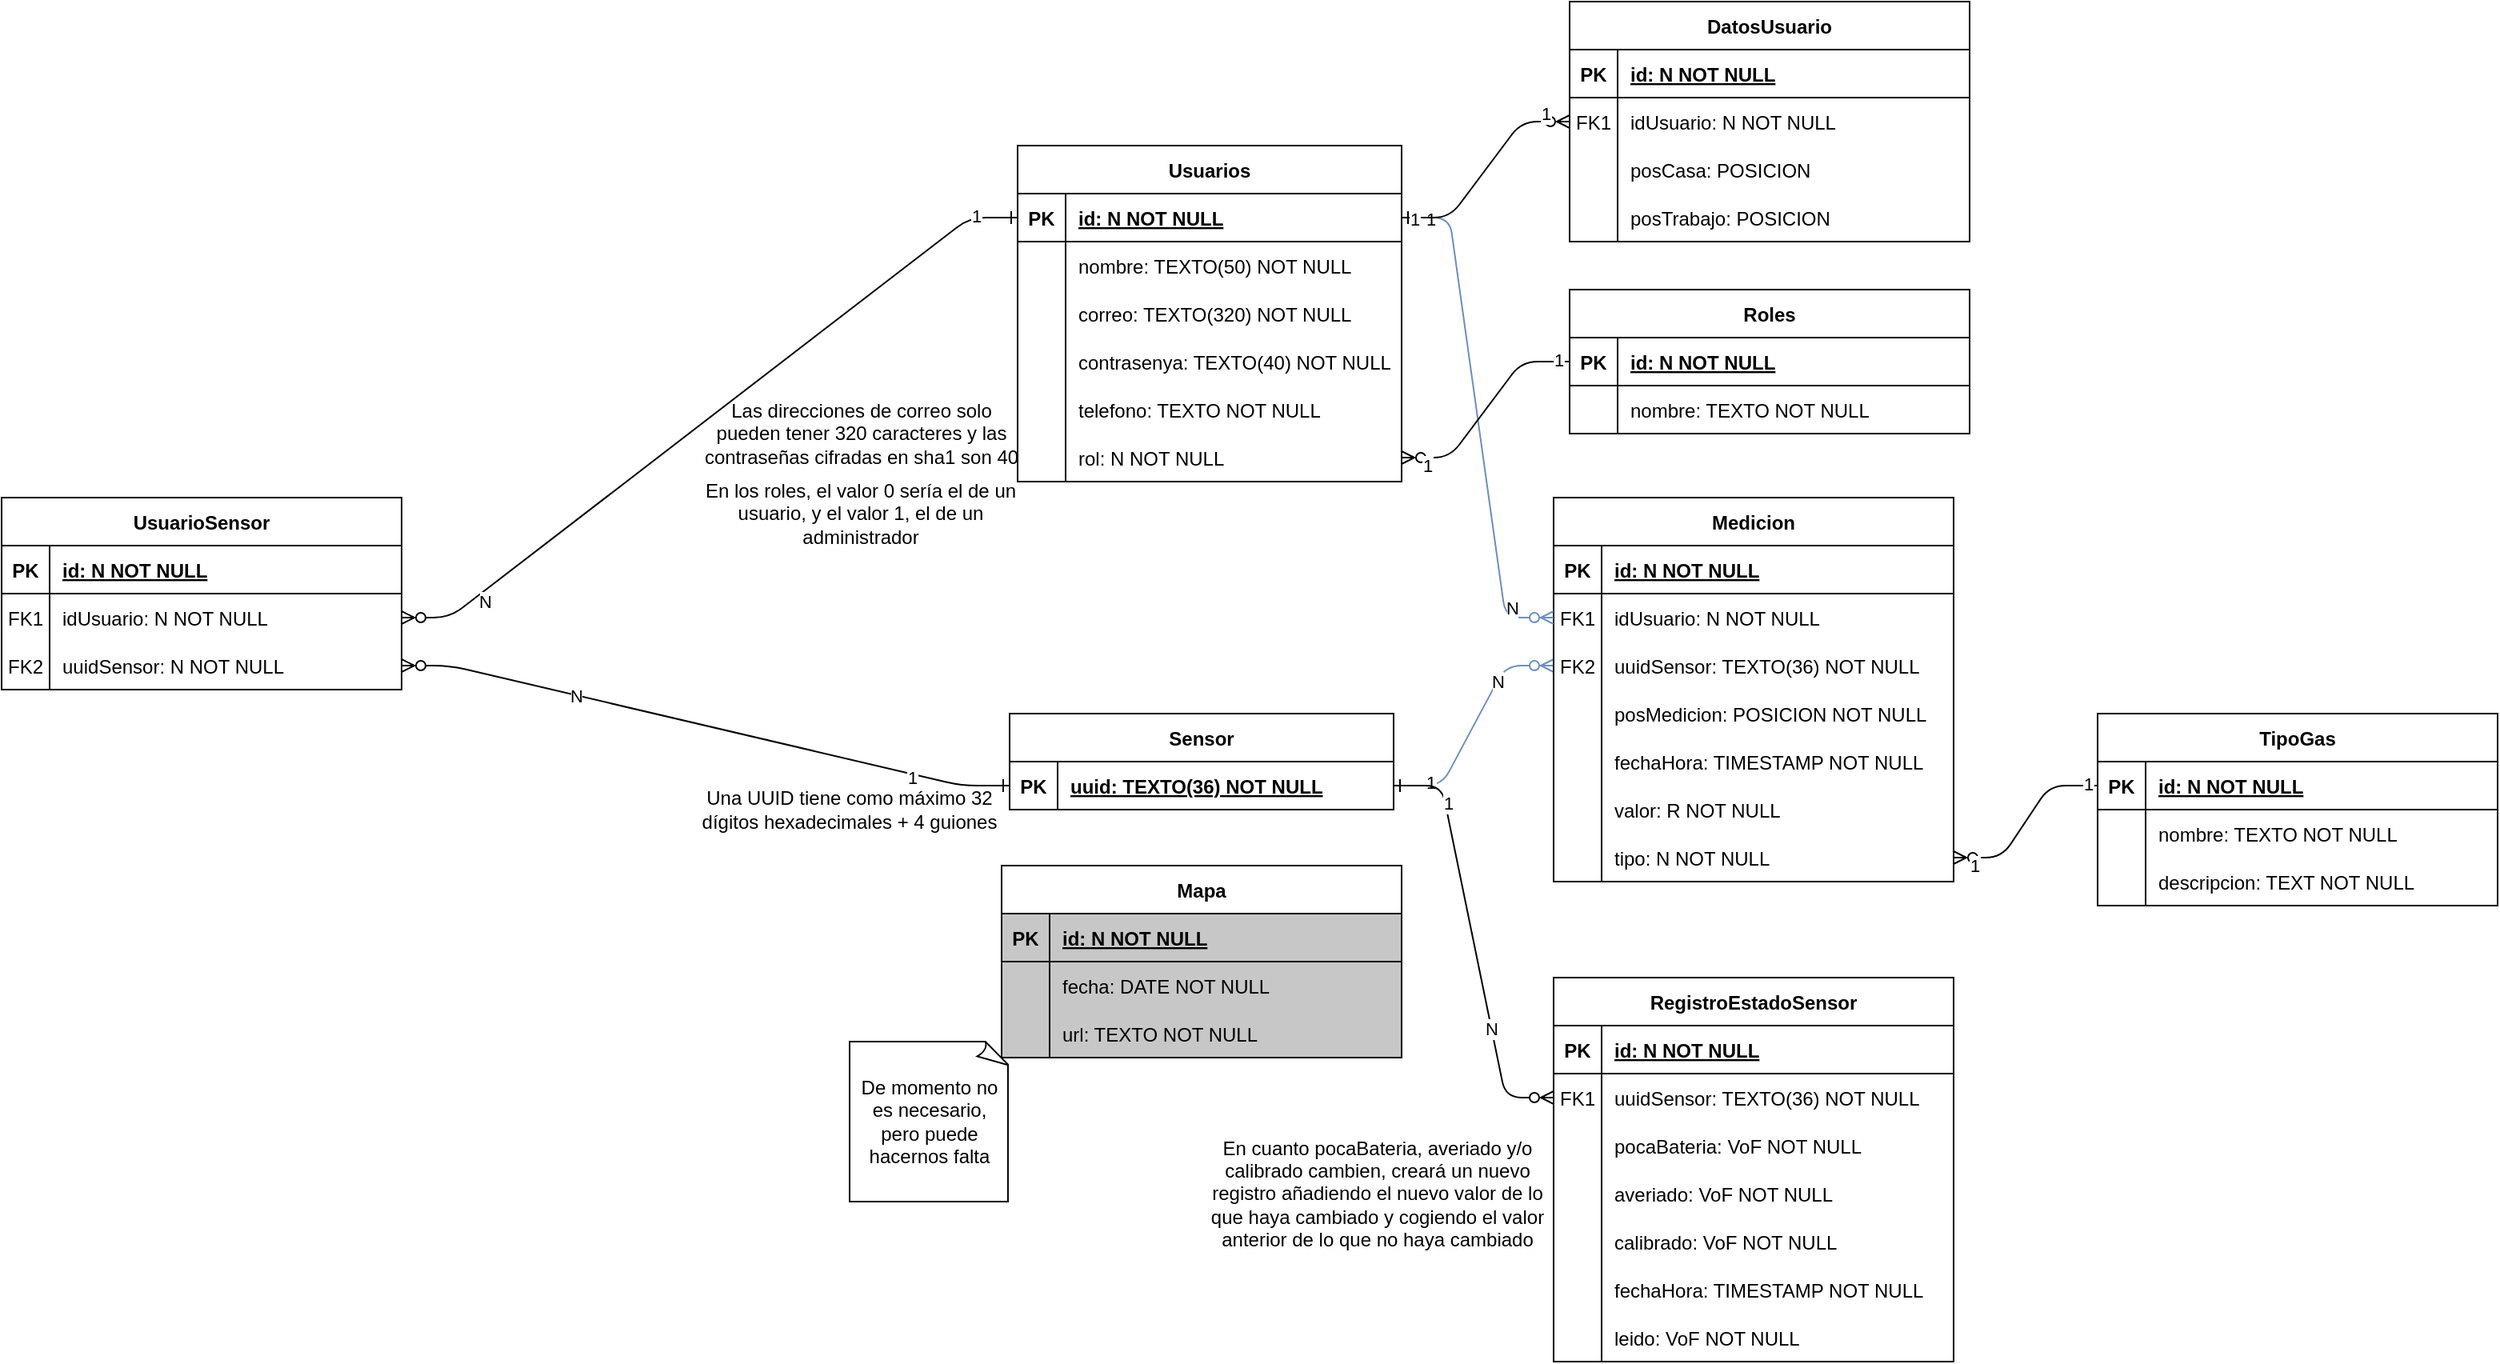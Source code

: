 <mxfile version="15.4.0" type="device"><diagram id="PE7UCya8NZmNKJu8sZoO" name="Page-1"><mxGraphModel dx="3156" dy="655" grid="1" gridSize="10" guides="1" tooltips="1" connect="1" arrows="1" fold="1" page="1" pageScale="1" pageWidth="827" pageHeight="1169" math="1" shadow="0"><root><mxCell id="0"/><mxCell id="1" parent="0"/><mxCell id="gyBMNQtMRcAIc2kTswgW-16" value="Usuarios" style="shape=table;startSize=30;container=1;collapsible=1;childLayout=tableLayout;fixedRows=1;rowLines=0;fontStyle=1;align=center;resizeLast=1;" parent="1" vertex="1"><mxGeometry x="-415" y="170" width="240" height="210" as="geometry"/></mxCell><mxCell id="gyBMNQtMRcAIc2kTswgW-17" value="" style="shape=partialRectangle;collapsible=0;dropTarget=0;pointerEvents=0;fillColor=none;points=[[0,0.5],[1,0.5]];portConstraint=eastwest;top=0;left=0;right=0;bottom=1;" parent="gyBMNQtMRcAIc2kTswgW-16" vertex="1"><mxGeometry y="30" width="240" height="30" as="geometry"/></mxCell><mxCell id="gyBMNQtMRcAIc2kTswgW-18" value="PK" style="shape=partialRectangle;overflow=hidden;connectable=0;fillColor=none;top=0;left=0;bottom=0;right=0;fontStyle=1;" parent="gyBMNQtMRcAIc2kTswgW-17" vertex="1"><mxGeometry width="30" height="30" as="geometry"><mxRectangle width="30" height="30" as="alternateBounds"/></mxGeometry></mxCell><mxCell id="gyBMNQtMRcAIc2kTswgW-19" value="id: N NOT NULL" style="shape=partialRectangle;overflow=hidden;connectable=0;fillColor=none;top=0;left=0;bottom=0;right=0;align=left;spacingLeft=6;fontStyle=5;" parent="gyBMNQtMRcAIc2kTswgW-17" vertex="1"><mxGeometry x="30" width="210" height="30" as="geometry"><mxRectangle width="210" height="30" as="alternateBounds"/></mxGeometry></mxCell><mxCell id="gyBMNQtMRcAIc2kTswgW-20" value="" style="shape=partialRectangle;collapsible=0;dropTarget=0;pointerEvents=0;fillColor=none;points=[[0,0.5],[1,0.5]];portConstraint=eastwest;top=0;left=0;right=0;bottom=0;" parent="gyBMNQtMRcAIc2kTswgW-16" vertex="1"><mxGeometry y="60" width="240" height="30" as="geometry"/></mxCell><mxCell id="gyBMNQtMRcAIc2kTswgW-21" value="" style="shape=partialRectangle;overflow=hidden;connectable=0;fillColor=none;top=0;left=0;bottom=0;right=0;" parent="gyBMNQtMRcAIc2kTswgW-20" vertex="1"><mxGeometry width="30" height="30" as="geometry"><mxRectangle width="30" height="30" as="alternateBounds"/></mxGeometry></mxCell><mxCell id="gyBMNQtMRcAIc2kTswgW-22" value="nombre: TEXTO(50) NOT NULL" style="shape=partialRectangle;overflow=hidden;connectable=0;fillColor=none;top=0;left=0;bottom=0;right=0;align=left;spacingLeft=6;" parent="gyBMNQtMRcAIc2kTswgW-20" vertex="1"><mxGeometry x="30" width="210" height="30" as="geometry"><mxRectangle width="210" height="30" as="alternateBounds"/></mxGeometry></mxCell><mxCell id="gyBMNQtMRcAIc2kTswgW-82" style="shape=partialRectangle;collapsible=0;dropTarget=0;pointerEvents=0;fillColor=none;points=[[0,0.5],[1,0.5]];portConstraint=eastwest;top=0;left=0;right=0;bottom=0;" parent="gyBMNQtMRcAIc2kTswgW-16" vertex="1"><mxGeometry y="90" width="240" height="30" as="geometry"/></mxCell><mxCell id="gyBMNQtMRcAIc2kTswgW-83" style="shape=partialRectangle;overflow=hidden;connectable=0;fillColor=none;top=0;left=0;bottom=0;right=0;" parent="gyBMNQtMRcAIc2kTswgW-82" vertex="1"><mxGeometry width="30" height="30" as="geometry"><mxRectangle width="30" height="30" as="alternateBounds"/></mxGeometry></mxCell><mxCell id="gyBMNQtMRcAIc2kTswgW-84" value="correo: TEXTO(320) NOT NULL" style="shape=partialRectangle;overflow=hidden;connectable=0;fillColor=none;top=0;left=0;bottom=0;right=0;align=left;spacingLeft=6;" parent="gyBMNQtMRcAIc2kTswgW-82" vertex="1"><mxGeometry x="30" width="210" height="30" as="geometry"><mxRectangle width="210" height="30" as="alternateBounds"/></mxGeometry></mxCell><mxCell id="gyBMNQtMRcAIc2kTswgW-85" style="shape=partialRectangle;collapsible=0;dropTarget=0;pointerEvents=0;fillColor=none;points=[[0,0.5],[1,0.5]];portConstraint=eastwest;top=0;left=0;right=0;bottom=0;" parent="gyBMNQtMRcAIc2kTswgW-16" vertex="1"><mxGeometry y="120" width="240" height="30" as="geometry"/></mxCell><mxCell id="gyBMNQtMRcAIc2kTswgW-86" style="shape=partialRectangle;overflow=hidden;connectable=0;fillColor=none;top=0;left=0;bottom=0;right=0;" parent="gyBMNQtMRcAIc2kTswgW-85" vertex="1"><mxGeometry width="30" height="30" as="geometry"><mxRectangle width="30" height="30" as="alternateBounds"/></mxGeometry></mxCell><mxCell id="gyBMNQtMRcAIc2kTswgW-87" value="contrasenya: TEXTO(40) NOT NULL" style="shape=partialRectangle;overflow=hidden;connectable=0;fillColor=none;top=0;left=0;bottom=0;right=0;align=left;spacingLeft=6;" parent="gyBMNQtMRcAIc2kTswgW-85" vertex="1"><mxGeometry x="30" width="210" height="30" as="geometry"><mxRectangle width="210" height="30" as="alternateBounds"/></mxGeometry></mxCell><mxCell id="DQ1n3908TCmejX_vVoyB-27" style="shape=partialRectangle;collapsible=0;dropTarget=0;pointerEvents=0;fillColor=none;points=[[0,0.5],[1,0.5]];portConstraint=eastwest;top=0;left=0;right=0;bottom=0;" parent="gyBMNQtMRcAIc2kTswgW-16" vertex="1"><mxGeometry y="150" width="240" height="30" as="geometry"/></mxCell><mxCell id="DQ1n3908TCmejX_vVoyB-28" style="shape=partialRectangle;overflow=hidden;connectable=0;fillColor=none;top=0;left=0;bottom=0;right=0;" parent="DQ1n3908TCmejX_vVoyB-27" vertex="1"><mxGeometry width="30" height="30" as="geometry"><mxRectangle width="30" height="30" as="alternateBounds"/></mxGeometry></mxCell><mxCell id="DQ1n3908TCmejX_vVoyB-29" value="telefono: TEXTO NOT NULL" style="shape=partialRectangle;overflow=hidden;connectable=0;fillColor=none;top=0;left=0;bottom=0;right=0;align=left;spacingLeft=6;" parent="DQ1n3908TCmejX_vVoyB-27" vertex="1"><mxGeometry x="30" width="210" height="30" as="geometry"><mxRectangle width="210" height="30" as="alternateBounds"/></mxGeometry></mxCell><mxCell id="gyBMNQtMRcAIc2kTswgW-88" style="shape=partialRectangle;collapsible=0;dropTarget=0;pointerEvents=0;fillColor=none;points=[[0,0.5],[1,0.5]];portConstraint=eastwest;top=0;left=0;right=0;bottom=0;" parent="gyBMNQtMRcAIc2kTswgW-16" vertex="1"><mxGeometry y="180" width="240" height="30" as="geometry"/></mxCell><mxCell id="gyBMNQtMRcAIc2kTswgW-89" style="shape=partialRectangle;overflow=hidden;connectable=0;fillColor=none;top=0;left=0;bottom=0;right=0;" parent="gyBMNQtMRcAIc2kTswgW-88" vertex="1"><mxGeometry width="30" height="30" as="geometry"><mxRectangle width="30" height="30" as="alternateBounds"/></mxGeometry></mxCell><mxCell id="gyBMNQtMRcAIc2kTswgW-90" value="rol: N NOT NULL" style="shape=partialRectangle;overflow=hidden;connectable=0;fillColor=none;top=0;left=0;bottom=0;right=0;align=left;spacingLeft=6;" parent="gyBMNQtMRcAIc2kTswgW-88" vertex="1"><mxGeometry x="30" width="210" height="30" as="geometry"><mxRectangle width="210" height="30" as="alternateBounds"/></mxGeometry></mxCell><mxCell id="gyBMNQtMRcAIc2kTswgW-33" value="En los roles, el valor 0 sería el de un usuario, y el valor 1, el de un administrador" style="text;html=1;strokeColor=none;fillColor=none;align=center;verticalAlign=middle;whiteSpace=wrap;rounded=0;" parent="1" vertex="1"><mxGeometry x="-613" y="385" width="200" height="30" as="geometry"/></mxCell><mxCell id="gyBMNQtMRcAIc2kTswgW-36" value="Las direcciones de correo solo &lt;br&gt;pueden tener 320 caracteres y las &lt;br&gt;contraseñas cifradas en sha1 son 40" style="text;html=1;align=center;verticalAlign=middle;resizable=1;points=[];autosize=0;strokeColor=none;fillColor=none;movable=1;rotatable=1;deletable=1;editable=1;connectable=1;" parent="1" vertex="1"><mxGeometry x="-598" y="305" width="170" height="90" as="geometry"/></mxCell><mxCell id="gyBMNQtMRcAIc2kTswgW-40" value="Sensor" style="shape=table;startSize=30;container=1;collapsible=1;childLayout=tableLayout;fixedRows=1;rowLines=0;fontStyle=1;align=center;resizeLast=1;" parent="1" vertex="1"><mxGeometry x="-420" y="525" width="240" height="60" as="geometry"/></mxCell><mxCell id="gyBMNQtMRcAIc2kTswgW-41" value="" style="shape=partialRectangle;collapsible=0;dropTarget=0;pointerEvents=0;fillColor=none;points=[[0,0.5],[1,0.5]];portConstraint=eastwest;top=0;left=0;right=0;bottom=1;" parent="gyBMNQtMRcAIc2kTswgW-40" vertex="1"><mxGeometry y="30" width="240" height="30" as="geometry"/></mxCell><mxCell id="gyBMNQtMRcAIc2kTswgW-42" value="PK" style="shape=partialRectangle;overflow=hidden;connectable=0;fillColor=none;top=0;left=0;bottom=0;right=0;fontStyle=1;" parent="gyBMNQtMRcAIc2kTswgW-41" vertex="1"><mxGeometry width="30" height="30" as="geometry"><mxRectangle width="30" height="30" as="alternateBounds"/></mxGeometry></mxCell><mxCell id="gyBMNQtMRcAIc2kTswgW-43" value="uuid: TEXTO(36) NOT NULL" style="shape=partialRectangle;overflow=hidden;connectable=0;fillColor=none;top=0;left=0;bottom=0;right=0;align=left;spacingLeft=6;fontStyle=5;" parent="gyBMNQtMRcAIc2kTswgW-41" vertex="1"><mxGeometry x="30" width="210" height="30" as="geometry"><mxRectangle width="210" height="30" as="alternateBounds"/></mxGeometry></mxCell><mxCell id="gyBMNQtMRcAIc2kTswgW-47" value="Una UUID tiene como máximo 32 dígitos hexadecimales + 4 guiones" style="text;html=1;strokeColor=none;fillColor=none;align=center;verticalAlign=middle;whiteSpace=wrap;rounded=0;" parent="1" vertex="1"><mxGeometry x="-620" y="570" width="200" height="30" as="geometry"/></mxCell><mxCell id="gyBMNQtMRcAIc2kTswgW-71" value="" style="edgeStyle=entityRelationEdgeStyle;endArrow=ERzeroToMany;startArrow=ERone;endFill=1;startFill=0;entryX=0;entryY=0.5;entryDx=0;entryDy=0;exitX=1;exitY=0.5;exitDx=0;exitDy=0;fontStyle=1;fillColor=#dae8fc;strokeColor=#6c8ebf;" parent="1" source="gyBMNQtMRcAIc2kTswgW-41" target="gyBMNQtMRcAIc2kTswgW-67" edge="1"><mxGeometry width="100" height="100" relative="1" as="geometry"><mxPoint x="-170" y="360" as="sourcePoint"/><mxPoint x="-110" y="300" as="targetPoint"/></mxGeometry></mxCell><mxCell id="gyBMNQtMRcAIc2kTswgW-72" value="N" style="edgeLabel;html=1;align=center;verticalAlign=middle;resizable=0;points=[];" parent="gyBMNQtMRcAIc2kTswgW-71" vertex="1" connectable="0"><mxGeometry x="0.427" relative="1" as="geometry"><mxPoint as="offset"/></mxGeometry></mxCell><mxCell id="gyBMNQtMRcAIc2kTswgW-73" value="1" style="edgeLabel;html=1;align=center;verticalAlign=middle;resizable=0;points=[];" parent="gyBMNQtMRcAIc2kTswgW-71" vertex="1" connectable="0"><mxGeometry x="-0.683" y="2" relative="1" as="geometry"><mxPoint as="offset"/></mxGeometry></mxCell><mxCell id="gyBMNQtMRcAIc2kTswgW-78" value="" style="group" parent="1" vertex="1" connectable="0"><mxGeometry x="-80" y="390" width="250" height="270" as="geometry"/></mxCell><mxCell id="gyBMNQtMRcAIc2kTswgW-48" value="Medicion" style="shape=table;startSize=30;container=1;collapsible=1;childLayout=tableLayout;fixedRows=1;rowLines=0;fontStyle=1;align=center;resizeLast=1;" parent="gyBMNQtMRcAIc2kTswgW-78" vertex="1"><mxGeometry width="250" height="240" as="geometry"/></mxCell><mxCell id="gyBMNQtMRcAIc2kTswgW-49" value="" style="shape=partialRectangle;collapsible=0;dropTarget=0;pointerEvents=0;fillColor=none;points=[[0,0.5],[1,0.5]];portConstraint=eastwest;top=0;left=0;right=0;bottom=1;" parent="gyBMNQtMRcAIc2kTswgW-48" vertex="1"><mxGeometry y="30" width="250" height="30" as="geometry"/></mxCell><mxCell id="gyBMNQtMRcAIc2kTswgW-50" value="PK" style="shape=partialRectangle;overflow=hidden;connectable=0;fillColor=none;top=0;left=0;bottom=0;right=0;fontStyle=1;" parent="gyBMNQtMRcAIc2kTswgW-49" vertex="1"><mxGeometry width="30" height="30" as="geometry"><mxRectangle width="30" height="30" as="alternateBounds"/></mxGeometry></mxCell><mxCell id="gyBMNQtMRcAIc2kTswgW-51" value="id: N NOT NULL" style="shape=partialRectangle;overflow=hidden;connectable=0;fillColor=none;top=0;left=0;bottom=0;right=0;align=left;spacingLeft=6;fontStyle=5;" parent="gyBMNQtMRcAIc2kTswgW-49" vertex="1"><mxGeometry x="30" width="220" height="30" as="geometry"><mxRectangle width="220" height="30" as="alternateBounds"/></mxGeometry></mxCell><mxCell id="gyBMNQtMRcAIc2kTswgW-64" value="" style="shape=partialRectangle;collapsible=0;dropTarget=0;pointerEvents=0;fillColor=none;top=0;left=0;bottom=0;right=0;points=[[0,0.5],[1,0.5]];portConstraint=eastwest;" parent="gyBMNQtMRcAIc2kTswgW-48" vertex="1"><mxGeometry y="60" width="250" height="30" as="geometry"/></mxCell><mxCell id="gyBMNQtMRcAIc2kTswgW-65" value="FK1" style="shape=partialRectangle;connectable=0;fillColor=none;top=0;left=0;bottom=0;right=0;editable=1;overflow=hidden;" parent="gyBMNQtMRcAIc2kTswgW-64" vertex="1"><mxGeometry width="30" height="30" as="geometry"><mxRectangle width="30" height="30" as="alternateBounds"/></mxGeometry></mxCell><mxCell id="gyBMNQtMRcAIc2kTswgW-66" value="idUsuario: N NOT NULL" style="shape=partialRectangle;connectable=0;fillColor=none;top=0;left=0;bottom=0;right=0;align=left;spacingLeft=6;overflow=hidden;" parent="gyBMNQtMRcAIc2kTswgW-64" vertex="1"><mxGeometry x="30" width="220" height="30" as="geometry"><mxRectangle width="220" height="30" as="alternateBounds"/></mxGeometry></mxCell><mxCell id="gyBMNQtMRcAIc2kTswgW-67" value="" style="shape=partialRectangle;collapsible=0;dropTarget=0;pointerEvents=0;fillColor=none;top=0;left=0;bottom=0;right=0;points=[[0,0.5],[1,0.5]];portConstraint=eastwest;" parent="gyBMNQtMRcAIc2kTswgW-48" vertex="1"><mxGeometry y="90" width="250" height="30" as="geometry"/></mxCell><mxCell id="gyBMNQtMRcAIc2kTswgW-68" value="FK2" style="shape=partialRectangle;connectable=0;fillColor=none;top=0;left=0;bottom=0;right=0;editable=1;overflow=hidden;" parent="gyBMNQtMRcAIc2kTswgW-67" vertex="1"><mxGeometry width="30" height="30" as="geometry"><mxRectangle width="30" height="30" as="alternateBounds"/></mxGeometry></mxCell><mxCell id="gyBMNQtMRcAIc2kTswgW-69" value="uuidSensor: TEXTO(36) NOT NULL" style="shape=partialRectangle;connectable=0;fillColor=none;top=0;left=0;bottom=0;right=0;align=left;spacingLeft=6;overflow=hidden;" parent="gyBMNQtMRcAIc2kTswgW-67" vertex="1"><mxGeometry x="30" width="220" height="30" as="geometry"><mxRectangle width="220" height="30" as="alternateBounds"/></mxGeometry></mxCell><mxCell id="gyBMNQtMRcAIc2kTswgW-55" value="" style="shape=partialRectangle;collapsible=0;dropTarget=0;pointerEvents=0;fillColor=none;points=[[0,0.5],[1,0.5]];portConstraint=eastwest;top=0;left=0;right=0;bottom=0;" parent="gyBMNQtMRcAIc2kTswgW-48" vertex="1"><mxGeometry y="120" width="250" height="30" as="geometry"/></mxCell><mxCell id="gyBMNQtMRcAIc2kTswgW-56" value="" style="shape=partialRectangle;overflow=hidden;connectable=0;fillColor=none;top=0;left=0;bottom=0;right=0;" parent="gyBMNQtMRcAIc2kTswgW-55" vertex="1"><mxGeometry width="30" height="30" as="geometry"><mxRectangle width="30" height="30" as="alternateBounds"/></mxGeometry></mxCell><mxCell id="gyBMNQtMRcAIc2kTswgW-57" value="posMedicion: POSICION NOT NULL" style="shape=partialRectangle;overflow=hidden;connectable=0;fillColor=none;top=0;left=0;bottom=0;right=0;align=left;spacingLeft=6;" parent="gyBMNQtMRcAIc2kTswgW-55" vertex="1"><mxGeometry x="30" width="220" height="30" as="geometry"><mxRectangle width="220" height="30" as="alternateBounds"/></mxGeometry></mxCell><mxCell id="gyBMNQtMRcAIc2kTswgW-52" value="" style="shape=partialRectangle;collapsible=0;dropTarget=0;pointerEvents=0;fillColor=none;points=[[0,0.5],[1,0.5]];portConstraint=eastwest;top=0;left=0;right=0;bottom=0;" parent="gyBMNQtMRcAIc2kTswgW-48" vertex="1"><mxGeometry y="150" width="250" height="30" as="geometry"/></mxCell><mxCell id="gyBMNQtMRcAIc2kTswgW-53" value="" style="shape=partialRectangle;overflow=hidden;connectable=0;fillColor=none;top=0;left=0;bottom=0;right=0;" parent="gyBMNQtMRcAIc2kTswgW-52" vertex="1"><mxGeometry width="30" height="30" as="geometry"><mxRectangle width="30" height="30" as="alternateBounds"/></mxGeometry></mxCell><mxCell id="gyBMNQtMRcAIc2kTswgW-54" value="fechaHora: TIMESTAMP NOT NULL" style="shape=partialRectangle;overflow=hidden;connectable=0;fillColor=none;top=0;left=0;bottom=0;right=0;align=left;spacingLeft=6;" parent="gyBMNQtMRcAIc2kTswgW-52" vertex="1"><mxGeometry x="30" width="220" height="30" as="geometry"><mxRectangle width="220" height="30" as="alternateBounds"/></mxGeometry></mxCell><mxCell id="gyBMNQtMRcAIc2kTswgW-61" value="" style="shape=partialRectangle;collapsible=0;dropTarget=0;pointerEvents=0;fillColor=none;top=0;left=0;bottom=0;right=0;points=[[0,0.5],[1,0.5]];portConstraint=eastwest;" parent="gyBMNQtMRcAIc2kTswgW-48" vertex="1"><mxGeometry y="180" width="250" height="30" as="geometry"/></mxCell><mxCell id="gyBMNQtMRcAIc2kTswgW-62" value="" style="shape=partialRectangle;connectable=0;fillColor=none;top=0;left=0;bottom=0;right=0;editable=1;overflow=hidden;" parent="gyBMNQtMRcAIc2kTswgW-61" vertex="1"><mxGeometry width="30" height="30" as="geometry"><mxRectangle width="30" height="30" as="alternateBounds"/></mxGeometry></mxCell><mxCell id="gyBMNQtMRcAIc2kTswgW-63" value="valor: R NOT NULL" style="shape=partialRectangle;connectable=0;fillColor=none;top=0;left=0;bottom=0;right=0;align=left;spacingLeft=6;overflow=hidden;" parent="gyBMNQtMRcAIc2kTswgW-61" vertex="1"><mxGeometry x="30" width="220" height="30" as="geometry"><mxRectangle width="220" height="30" as="alternateBounds"/></mxGeometry></mxCell><mxCell id="gyBMNQtMRcAIc2kTswgW-79" style="shape=partialRectangle;collapsible=0;dropTarget=0;pointerEvents=0;fillColor=none;top=0;left=0;bottom=0;right=0;points=[[0,0.5],[1,0.5]];portConstraint=eastwest;" parent="gyBMNQtMRcAIc2kTswgW-48" vertex="1"><mxGeometry y="210" width="250" height="30" as="geometry"/></mxCell><mxCell id="gyBMNQtMRcAIc2kTswgW-80" style="shape=partialRectangle;connectable=0;fillColor=none;top=0;left=0;bottom=0;right=0;editable=1;overflow=hidden;" parent="gyBMNQtMRcAIc2kTswgW-79" vertex="1"><mxGeometry width="30" height="30" as="geometry"><mxRectangle width="30" height="30" as="alternateBounds"/></mxGeometry></mxCell><mxCell id="gyBMNQtMRcAIc2kTswgW-81" value="tipo: N NOT NULL" style="shape=partialRectangle;connectable=0;fillColor=none;top=0;left=0;bottom=0;right=0;align=left;spacingLeft=6;overflow=hidden;" parent="gyBMNQtMRcAIc2kTswgW-79" vertex="1"><mxGeometry x="30" width="220" height="30" as="geometry"><mxRectangle width="220" height="30" as="alternateBounds"/></mxGeometry></mxCell><mxCell id="gyBMNQtMRcAIc2kTswgW-95" value="" style="group;" parent="1" vertex="1" connectable="0"><mxGeometry x="-80" y="690" width="250" height="240" as="geometry"/></mxCell><mxCell id="gyBMNQtMRcAIc2kTswgW-96" value="RegistroEstadoSensor" style="shape=table;startSize=30;container=1;collapsible=1;childLayout=tableLayout;fixedRows=1;rowLines=0;fontStyle=1;align=center;resizeLast=1;" parent="gyBMNQtMRcAIc2kTswgW-95" vertex="1"><mxGeometry width="250" height="240" as="geometry"/></mxCell><mxCell id="gyBMNQtMRcAIc2kTswgW-97" value="" style="shape=partialRectangle;collapsible=0;dropTarget=0;pointerEvents=0;fillColor=none;points=[[0,0.5],[1,0.5]];portConstraint=eastwest;top=0;left=0;right=0;bottom=1;" parent="gyBMNQtMRcAIc2kTswgW-96" vertex="1"><mxGeometry y="30" width="250" height="30" as="geometry"/></mxCell><mxCell id="gyBMNQtMRcAIc2kTswgW-98" value="PK" style="shape=partialRectangle;overflow=hidden;connectable=0;fillColor=none;top=0;left=0;bottom=0;right=0;fontStyle=1;" parent="gyBMNQtMRcAIc2kTswgW-97" vertex="1"><mxGeometry width="30" height="30" as="geometry"><mxRectangle width="30" height="30" as="alternateBounds"/></mxGeometry></mxCell><mxCell id="gyBMNQtMRcAIc2kTswgW-99" value="id: N NOT NULL" style="shape=partialRectangle;overflow=hidden;connectable=0;fillColor=none;top=0;left=0;bottom=0;right=0;align=left;spacingLeft=6;fontStyle=5;" parent="gyBMNQtMRcAIc2kTswgW-97" vertex="1"><mxGeometry x="30" width="220" height="30" as="geometry"><mxRectangle width="220" height="30" as="alternateBounds"/></mxGeometry></mxCell><mxCell id="gyBMNQtMRcAIc2kTswgW-103" value="" style="shape=partialRectangle;collapsible=0;dropTarget=0;pointerEvents=0;fillColor=none;top=0;left=0;bottom=0;right=0;points=[[0,0.5],[1,0.5]];portConstraint=eastwest;" parent="gyBMNQtMRcAIc2kTswgW-96" vertex="1"><mxGeometry y="60" width="250" height="30" as="geometry"/></mxCell><mxCell id="gyBMNQtMRcAIc2kTswgW-104" value="FK1" style="shape=partialRectangle;connectable=0;fillColor=none;top=0;left=0;bottom=0;right=0;editable=1;overflow=hidden;" parent="gyBMNQtMRcAIc2kTswgW-103" vertex="1"><mxGeometry width="30" height="30" as="geometry"><mxRectangle width="30" height="30" as="alternateBounds"/></mxGeometry></mxCell><mxCell id="gyBMNQtMRcAIc2kTswgW-105" value="uuidSensor: TEXTO(36) NOT NULL" style="shape=partialRectangle;connectable=0;fillColor=none;top=0;left=0;bottom=0;right=0;align=left;spacingLeft=6;overflow=hidden;" parent="gyBMNQtMRcAIc2kTswgW-103" vertex="1"><mxGeometry x="30" width="220" height="30" as="geometry"><mxRectangle width="220" height="30" as="alternateBounds"/></mxGeometry></mxCell><mxCell id="gyBMNQtMRcAIc2kTswgW-109" value="" style="shape=partialRectangle;collapsible=0;dropTarget=0;pointerEvents=0;fillColor=none;top=0;left=0;bottom=0;right=0;points=[[0,0.5],[1,0.5]];portConstraint=eastwest;" parent="gyBMNQtMRcAIc2kTswgW-96" vertex="1"><mxGeometry y="90" width="250" height="30" as="geometry"/></mxCell><mxCell id="gyBMNQtMRcAIc2kTswgW-110" value="" style="shape=partialRectangle;connectable=0;fillColor=none;top=0;left=0;bottom=0;right=0;editable=1;overflow=hidden;" parent="gyBMNQtMRcAIc2kTswgW-109" vertex="1"><mxGeometry width="30" height="30" as="geometry"><mxRectangle width="30" height="30" as="alternateBounds"/></mxGeometry></mxCell><mxCell id="gyBMNQtMRcAIc2kTswgW-111" value="pocaBateria: VoF NOT NULL" style="shape=partialRectangle;connectable=0;fillColor=none;top=0;left=0;bottom=0;right=0;align=left;spacingLeft=6;overflow=hidden;" parent="gyBMNQtMRcAIc2kTswgW-109" vertex="1"><mxGeometry x="30" width="220" height="30" as="geometry"><mxRectangle width="220" height="30" as="alternateBounds"/></mxGeometry></mxCell><mxCell id="CRBoQfVudXgun7QIMqtq-1" style="shape=partialRectangle;collapsible=0;dropTarget=0;pointerEvents=0;fillColor=none;top=0;left=0;bottom=0;right=0;points=[[0,0.5],[1,0.5]];portConstraint=eastwest;" parent="gyBMNQtMRcAIc2kTswgW-96" vertex="1"><mxGeometry y="120" width="250" height="30" as="geometry"/></mxCell><mxCell id="CRBoQfVudXgun7QIMqtq-2" style="shape=partialRectangle;connectable=0;fillColor=none;top=0;left=0;bottom=0;right=0;editable=1;overflow=hidden;" parent="CRBoQfVudXgun7QIMqtq-1" vertex="1"><mxGeometry width="30" height="30" as="geometry"><mxRectangle width="30" height="30" as="alternateBounds"/></mxGeometry></mxCell><mxCell id="CRBoQfVudXgun7QIMqtq-3" value="averiado: VoF NOT NULL" style="shape=partialRectangle;connectable=0;fillColor=none;top=0;left=0;bottom=0;right=0;align=left;spacingLeft=6;overflow=hidden;" parent="CRBoQfVudXgun7QIMqtq-1" vertex="1"><mxGeometry x="30" width="220" height="30" as="geometry"><mxRectangle width="220" height="30" as="alternateBounds"/></mxGeometry></mxCell><mxCell id="SxstDbY_VqLRNr57Zo1j-1" style="shape=partialRectangle;collapsible=0;dropTarget=0;pointerEvents=0;fillColor=none;top=0;left=0;bottom=0;right=0;points=[[0,0.5],[1,0.5]];portConstraint=eastwest;" parent="gyBMNQtMRcAIc2kTswgW-96" vertex="1"><mxGeometry y="150" width="250" height="30" as="geometry"/></mxCell><mxCell id="SxstDbY_VqLRNr57Zo1j-2" style="shape=partialRectangle;connectable=0;fillColor=none;top=0;left=0;bottom=0;right=0;editable=1;overflow=hidden;" parent="SxstDbY_VqLRNr57Zo1j-1" vertex="1"><mxGeometry width="30" height="30" as="geometry"><mxRectangle width="30" height="30" as="alternateBounds"/></mxGeometry></mxCell><mxCell id="SxstDbY_VqLRNr57Zo1j-3" value="calibrado: VoF NOT NULL" style="shape=partialRectangle;connectable=0;fillColor=none;top=0;left=0;bottom=0;right=0;align=left;spacingLeft=6;overflow=hidden;" parent="SxstDbY_VqLRNr57Zo1j-1" vertex="1"><mxGeometry x="30" width="220" height="30" as="geometry"><mxRectangle width="220" height="30" as="alternateBounds"/></mxGeometry></mxCell><mxCell id="gyBMNQtMRcAIc2kTswgW-112" value="" style="shape=partialRectangle;collapsible=0;dropTarget=0;pointerEvents=0;fillColor=none;points=[[0,0.5],[1,0.5]];portConstraint=eastwest;top=0;left=0;right=0;bottom=0;" parent="gyBMNQtMRcAIc2kTswgW-96" vertex="1"><mxGeometry y="180" width="250" height="30" as="geometry"/></mxCell><mxCell id="gyBMNQtMRcAIc2kTswgW-113" value="" style="shape=partialRectangle;overflow=hidden;connectable=0;fillColor=none;top=0;left=0;bottom=0;right=0;" parent="gyBMNQtMRcAIc2kTswgW-112" vertex="1"><mxGeometry width="30" height="30" as="geometry"><mxRectangle width="30" height="30" as="alternateBounds"/></mxGeometry></mxCell><mxCell id="gyBMNQtMRcAIc2kTswgW-114" value="fechaHora: TIMESTAMP NOT NULL" style="shape=partialRectangle;overflow=hidden;connectable=0;fillColor=none;top=0;left=0;bottom=0;right=0;align=left;spacingLeft=6;" parent="gyBMNQtMRcAIc2kTswgW-112" vertex="1"><mxGeometry x="30" width="220" height="30" as="geometry"><mxRectangle width="220" height="30" as="alternateBounds"/></mxGeometry></mxCell><mxCell id="Xiwj5rKFAGP4lQQ51Gfl-1" style="shape=partialRectangle;collapsible=0;dropTarget=0;pointerEvents=0;fillColor=none;points=[[0,0.5],[1,0.5]];portConstraint=eastwest;top=0;left=0;right=0;bottom=0;" vertex="1" parent="gyBMNQtMRcAIc2kTswgW-96"><mxGeometry y="210" width="250" height="30" as="geometry"/></mxCell><mxCell id="Xiwj5rKFAGP4lQQ51Gfl-2" style="shape=partialRectangle;overflow=hidden;connectable=0;fillColor=none;top=0;left=0;bottom=0;right=0;" vertex="1" parent="Xiwj5rKFAGP4lQQ51Gfl-1"><mxGeometry width="30" height="30" as="geometry"><mxRectangle width="30" height="30" as="alternateBounds"/></mxGeometry></mxCell><mxCell id="Xiwj5rKFAGP4lQQ51Gfl-3" value="leido: VoF NOT NULL" style="shape=partialRectangle;overflow=hidden;connectable=0;fillColor=none;top=0;left=0;bottom=0;right=0;align=left;spacingLeft=6;" vertex="1" parent="Xiwj5rKFAGP4lQQ51Gfl-1"><mxGeometry x="30" width="220" height="30" as="geometry"><mxRectangle width="220" height="30" as="alternateBounds"/></mxGeometry></mxCell><mxCell id="gyBMNQtMRcAIc2kTswgW-121" value="" style="edgeStyle=entityRelationEdgeStyle;endArrow=ERzeroToMany;startArrow=ERone;endFill=1;startFill=0;entryX=0;entryY=0.5;entryDx=0;entryDy=0;exitX=1;exitY=0.5;exitDx=0;exitDy=0;fontStyle=1" parent="1" source="gyBMNQtMRcAIc2kTswgW-41" target="gyBMNQtMRcAIc2kTswgW-103" edge="1"><mxGeometry width="100" height="100" relative="1" as="geometry"><mxPoint x="-180" y="595" as="sourcePoint"/><mxPoint x="-70" y="460" as="targetPoint"/></mxGeometry></mxCell><mxCell id="gyBMNQtMRcAIc2kTswgW-122" value="N" style="edgeLabel;html=1;align=center;verticalAlign=middle;resizable=0;points=[];" parent="gyBMNQtMRcAIc2kTswgW-121" vertex="1" connectable="0"><mxGeometry x="0.427" relative="1" as="geometry"><mxPoint as="offset"/></mxGeometry></mxCell><mxCell id="gyBMNQtMRcAIc2kTswgW-123" value="1" style="edgeLabel;html=1;align=center;verticalAlign=middle;resizable=0;points=[];" parent="gyBMNQtMRcAIc2kTswgW-121" vertex="1" connectable="0"><mxGeometry x="-0.683" y="2" relative="1" as="geometry"><mxPoint as="offset"/></mxGeometry></mxCell><mxCell id="gyBMNQtMRcAIc2kTswgW-143" value="" style="edgeStyle=entityRelationEdgeStyle;endArrow=ERzeroToMany;startArrow=ERone;endFill=1;startFill=0;entryX=0;entryY=0.5;entryDx=0;entryDy=0;fontStyle=1;exitX=1;exitY=0.5;exitDx=0;exitDy=0;fillColor=#dae8fc;strokeColor=#6c8ebf;" parent="1" source="gyBMNQtMRcAIc2kTswgW-17" target="gyBMNQtMRcAIc2kTswgW-64" edge="1"><mxGeometry width="100" height="100" relative="1" as="geometry"><mxPoint x="-170" y="405" as="sourcePoint"/><mxPoint x="-60" y="440" as="targetPoint"/></mxGeometry></mxCell><mxCell id="gyBMNQtMRcAIc2kTswgW-144" value="1" style="edgeLabel;html=1;align=center;verticalAlign=middle;resizable=0;points=[];" parent="gyBMNQtMRcAIc2kTswgW-143" vertex="1" connectable="0"><mxGeometry x="-0.887" y="-1" relative="1" as="geometry"><mxPoint as="offset"/></mxGeometry></mxCell><mxCell id="gyBMNQtMRcAIc2kTswgW-145" value="N" style="edgeLabel;html=1;align=center;verticalAlign=middle;resizable=0;points=[];" parent="gyBMNQtMRcAIc2kTswgW-143" vertex="1" connectable="0"><mxGeometry x="0.774" y="5" relative="1" as="geometry"><mxPoint as="offset"/></mxGeometry></mxCell><mxCell id="gyBMNQtMRcAIc2kTswgW-149" value="" style="group" parent="1" vertex="1" connectable="0"><mxGeometry x="-1050" y="390" width="250" height="120" as="geometry"/></mxCell><mxCell id="gyBMNQtMRcAIc2kTswgW-150" value="UsuarioSensor" style="shape=table;startSize=30;container=1;collapsible=1;childLayout=tableLayout;fixedRows=1;rowLines=0;fontStyle=1;align=center;resizeLast=1;" parent="gyBMNQtMRcAIc2kTswgW-149" vertex="1"><mxGeometry width="250" height="120" as="geometry"/></mxCell><mxCell id="gyBMNQtMRcAIc2kTswgW-151" value="" style="shape=partialRectangle;collapsible=0;dropTarget=0;pointerEvents=0;fillColor=none;points=[[0,0.5],[1,0.5]];portConstraint=eastwest;top=0;left=0;right=0;bottom=1;" parent="gyBMNQtMRcAIc2kTswgW-150" vertex="1"><mxGeometry y="30" width="250" height="30" as="geometry"/></mxCell><mxCell id="gyBMNQtMRcAIc2kTswgW-152" value="PK" style="shape=partialRectangle;overflow=hidden;connectable=0;fillColor=none;top=0;left=0;bottom=0;right=0;fontStyle=1;" parent="gyBMNQtMRcAIc2kTswgW-151" vertex="1"><mxGeometry width="30" height="30" as="geometry"><mxRectangle width="30" height="30" as="alternateBounds"/></mxGeometry></mxCell><mxCell id="gyBMNQtMRcAIc2kTswgW-153" value="id: N NOT NULL" style="shape=partialRectangle;overflow=hidden;connectable=0;fillColor=none;top=0;left=0;bottom=0;right=0;align=left;spacingLeft=6;fontStyle=5;" parent="gyBMNQtMRcAIc2kTswgW-151" vertex="1"><mxGeometry x="30" width="220" height="30" as="geometry"><mxRectangle width="220" height="30" as="alternateBounds"/></mxGeometry></mxCell><mxCell id="gyBMNQtMRcAIc2kTswgW-157" value="" style="shape=partialRectangle;collapsible=0;dropTarget=0;pointerEvents=0;fillColor=none;top=0;left=0;bottom=0;right=0;points=[[0,0.5],[1,0.5]];portConstraint=eastwest;" parent="gyBMNQtMRcAIc2kTswgW-150" vertex="1"><mxGeometry y="60" width="250" height="30" as="geometry"/></mxCell><mxCell id="gyBMNQtMRcAIc2kTswgW-158" value="FK1" style="shape=partialRectangle;connectable=0;fillColor=none;top=0;left=0;bottom=0;right=0;editable=1;overflow=hidden;" parent="gyBMNQtMRcAIc2kTswgW-157" vertex="1"><mxGeometry width="30" height="30" as="geometry"><mxRectangle width="30" height="30" as="alternateBounds"/></mxGeometry></mxCell><mxCell id="gyBMNQtMRcAIc2kTswgW-159" value="idUsuario: N NOT NULL" style="shape=partialRectangle;connectable=0;fillColor=none;top=0;left=0;bottom=0;right=0;align=left;spacingLeft=6;overflow=hidden;" parent="gyBMNQtMRcAIc2kTswgW-157" vertex="1"><mxGeometry x="30" width="220" height="30" as="geometry"><mxRectangle width="220" height="30" as="alternateBounds"/></mxGeometry></mxCell><mxCell id="gyBMNQtMRcAIc2kTswgW-154" value="" style="shape=partialRectangle;collapsible=0;dropTarget=0;pointerEvents=0;fillColor=none;top=0;left=0;bottom=0;right=0;points=[[0,0.5],[1,0.5]];portConstraint=eastwest;" parent="gyBMNQtMRcAIc2kTswgW-150" vertex="1"><mxGeometry y="90" width="250" height="30" as="geometry"/></mxCell><mxCell id="gyBMNQtMRcAIc2kTswgW-155" value="FK2" style="shape=partialRectangle;connectable=0;fillColor=none;top=0;left=0;bottom=0;right=0;editable=1;overflow=hidden;" parent="gyBMNQtMRcAIc2kTswgW-154" vertex="1"><mxGeometry width="30" height="30" as="geometry"><mxRectangle width="30" height="30" as="alternateBounds"/></mxGeometry></mxCell><mxCell id="gyBMNQtMRcAIc2kTswgW-156" value="uuidSensor: N NOT NULL" style="shape=partialRectangle;connectable=0;fillColor=none;top=0;left=0;bottom=0;right=0;align=left;spacingLeft=6;overflow=hidden;" parent="gyBMNQtMRcAIc2kTswgW-154" vertex="1"><mxGeometry x="30" width="220" height="30" as="geometry"><mxRectangle width="220" height="30" as="alternateBounds"/></mxGeometry></mxCell><mxCell id="gyBMNQtMRcAIc2kTswgW-174" value="" style="edgeStyle=entityRelationEdgeStyle;endArrow=ERzeroToMany;startArrow=ERone;endFill=1;startFill=0;entryX=1;entryY=0.5;entryDx=0;entryDy=0;fontStyle=1;exitX=0;exitY=0.5;exitDx=0;exitDy=0;" parent="1" source="gyBMNQtMRcAIc2kTswgW-17" target="gyBMNQtMRcAIc2kTswgW-157" edge="1"><mxGeometry width="100" height="100" relative="1" as="geometry"><mxPoint x="-180" y="395" as="sourcePoint"/><mxPoint x="-70" y="295" as="targetPoint"/></mxGeometry></mxCell><mxCell id="gyBMNQtMRcAIc2kTswgW-175" value="1" style="edgeLabel;html=1;align=center;verticalAlign=middle;resizable=0;points=[];" parent="gyBMNQtMRcAIc2kTswgW-174" vertex="1" connectable="0"><mxGeometry x="-0.887" y="-1" relative="1" as="geometry"><mxPoint as="offset"/></mxGeometry></mxCell><mxCell id="gyBMNQtMRcAIc2kTswgW-176" value="N" style="edgeLabel;html=1;align=center;verticalAlign=middle;resizable=0;points=[];" parent="gyBMNQtMRcAIc2kTswgW-174" vertex="1" connectable="0"><mxGeometry x="0.774" y="5" relative="1" as="geometry"><mxPoint as="offset"/></mxGeometry></mxCell><mxCell id="gyBMNQtMRcAIc2kTswgW-177" value="" style="edgeStyle=entityRelationEdgeStyle;endArrow=ERzeroToMany;startArrow=ERone;endFill=1;startFill=0;entryX=1;entryY=0.5;entryDx=0;entryDy=0;exitX=0;exitY=0.5;exitDx=0;exitDy=0;fontStyle=1" parent="1" source="gyBMNQtMRcAIc2kTswgW-41" target="gyBMNQtMRcAIc2kTswgW-154" edge="1"><mxGeometry width="100" height="100" relative="1" as="geometry"><mxPoint x="-180" y="595" as="sourcePoint"/><mxPoint x="-70" y="460" as="targetPoint"/></mxGeometry></mxCell><mxCell id="gyBMNQtMRcAIc2kTswgW-178" value="N" style="edgeLabel;html=1;align=center;verticalAlign=middle;resizable=0;points=[];" parent="gyBMNQtMRcAIc2kTswgW-177" vertex="1" connectable="0"><mxGeometry x="0.427" relative="1" as="geometry"><mxPoint as="offset"/></mxGeometry></mxCell><mxCell id="gyBMNQtMRcAIc2kTswgW-179" value="1" style="edgeLabel;html=1;align=center;verticalAlign=middle;resizable=0;points=[];" parent="gyBMNQtMRcAIc2kTswgW-177" vertex="1" connectable="0"><mxGeometry x="-0.683" y="2" relative="1" as="geometry"><mxPoint as="offset"/></mxGeometry></mxCell><mxCell id="CRBoQfVudXgun7QIMqtq-27" value="En cuanto pocaBateria, averiado y/o calibrado cambien, creará un nuevo registro añadiendo el nuevo valor de lo que haya cambiado y cogiendo el valor anterior de lo que no haya cambiado" style="text;html=1;strokeColor=none;fillColor=none;align=center;verticalAlign=middle;whiteSpace=wrap;rounded=0;" parent="1" vertex="1"><mxGeometry x="-300" y="810" width="220" height="30" as="geometry"/></mxCell><mxCell id="--o7TDZXbf0rRueLb5h5-5" value="" style="group;fillColor=#C7C7C7;strokeColor=#666666;fontColor=#333333;" parent="1" vertex="1" connectable="0"><mxGeometry x="-425" y="620" width="250" height="120" as="geometry"/></mxCell><mxCell id="--o7TDZXbf0rRueLb5h5-6" value="Mapa" style="shape=table;startSize=30;container=1;collapsible=1;childLayout=tableLayout;fixedRows=1;rowLines=0;fontStyle=1;align=center;resizeLast=1;" parent="--o7TDZXbf0rRueLb5h5-5" vertex="1"><mxGeometry width="250" height="120" as="geometry"/></mxCell><mxCell id="--o7TDZXbf0rRueLb5h5-7" value="" style="shape=partialRectangle;collapsible=0;dropTarget=0;pointerEvents=0;fillColor=none;points=[[0,0.5],[1,0.5]];portConstraint=eastwest;top=0;left=0;right=0;bottom=1;" parent="--o7TDZXbf0rRueLb5h5-6" vertex="1"><mxGeometry y="30" width="250" height="30" as="geometry"/></mxCell><mxCell id="--o7TDZXbf0rRueLb5h5-8" value="PK" style="shape=partialRectangle;overflow=hidden;connectable=0;fillColor=none;top=0;left=0;bottom=0;right=0;fontStyle=1;" parent="--o7TDZXbf0rRueLb5h5-7" vertex="1"><mxGeometry width="30" height="30" as="geometry"><mxRectangle width="30" height="30" as="alternateBounds"/></mxGeometry></mxCell><mxCell id="--o7TDZXbf0rRueLb5h5-9" value="id: N NOT NULL" style="shape=partialRectangle;overflow=hidden;connectable=0;fillColor=none;top=0;left=0;bottom=0;right=0;align=left;spacingLeft=6;fontStyle=5;" parent="--o7TDZXbf0rRueLb5h5-7" vertex="1"><mxGeometry x="30" width="220" height="30" as="geometry"><mxRectangle width="220" height="30" as="alternateBounds"/></mxGeometry></mxCell><mxCell id="--o7TDZXbf0rRueLb5h5-10" value="" style="shape=partialRectangle;collapsible=0;dropTarget=0;pointerEvents=0;fillColor=none;top=0;left=0;bottom=0;right=0;points=[[0,0.5],[1,0.5]];portConstraint=eastwest;" parent="--o7TDZXbf0rRueLb5h5-6" vertex="1"><mxGeometry y="60" width="250" height="30" as="geometry"/></mxCell><mxCell id="--o7TDZXbf0rRueLb5h5-11" value="" style="shape=partialRectangle;connectable=0;fillColor=none;top=0;left=0;bottom=0;right=0;editable=1;overflow=hidden;" parent="--o7TDZXbf0rRueLb5h5-10" vertex="1"><mxGeometry width="30" height="30" as="geometry"><mxRectangle width="30" height="30" as="alternateBounds"/></mxGeometry></mxCell><mxCell id="--o7TDZXbf0rRueLb5h5-12" value="fecha: DATE NOT NULL" style="shape=partialRectangle;connectable=0;fillColor=none;top=0;left=0;bottom=0;right=0;align=left;spacingLeft=6;overflow=hidden;" parent="--o7TDZXbf0rRueLb5h5-10" vertex="1"><mxGeometry x="30" width="220" height="30" as="geometry"><mxRectangle width="220" height="30" as="alternateBounds"/></mxGeometry></mxCell><mxCell id="--o7TDZXbf0rRueLb5h5-28" style="shape=partialRectangle;collapsible=0;dropTarget=0;pointerEvents=0;fillColor=none;top=0;left=0;bottom=0;right=0;points=[[0,0.5],[1,0.5]];portConstraint=eastwest;" parent="--o7TDZXbf0rRueLb5h5-6" vertex="1"><mxGeometry y="90" width="250" height="30" as="geometry"/></mxCell><mxCell id="--o7TDZXbf0rRueLb5h5-29" style="shape=partialRectangle;connectable=0;fillColor=none;top=0;left=0;bottom=0;right=0;editable=1;overflow=hidden;" parent="--o7TDZXbf0rRueLb5h5-28" vertex="1"><mxGeometry width="30" height="30" as="geometry"><mxRectangle width="30" height="30" as="alternateBounds"/></mxGeometry></mxCell><mxCell id="--o7TDZXbf0rRueLb5h5-30" value="url: TEXTO NOT NULL" style="shape=partialRectangle;connectable=0;fillColor=none;top=0;left=0;bottom=0;right=0;align=left;spacingLeft=6;overflow=hidden;" parent="--o7TDZXbf0rRueLb5h5-28" vertex="1"><mxGeometry x="30" width="220" height="30" as="geometry"><mxRectangle width="220" height="30" as="alternateBounds"/></mxGeometry></mxCell><mxCell id="Xiwj5rKFAGP4lQQ51Gfl-7" value="De momento no es necesario, pero puede hacernos falta" style="whiteSpace=wrap;html=1;shape=mxgraph.basic.document" vertex="1" parent="1"><mxGeometry x="-520" y="730" width="100" height="100" as="geometry"/></mxCell><mxCell id="Xiwj5rKFAGP4lQQ51Gfl-9" value="DatosUsuario" style="shape=table;startSize=30;container=1;collapsible=1;childLayout=tableLayout;fixedRows=1;rowLines=0;fontStyle=1;align=center;resizeLast=1;" vertex="1" parent="1"><mxGeometry x="-70" y="80" width="250" height="150" as="geometry"/></mxCell><mxCell id="Xiwj5rKFAGP4lQQ51Gfl-10" value="" style="shape=partialRectangle;collapsible=0;dropTarget=0;pointerEvents=0;fillColor=none;points=[[0,0.5],[1,0.5]];portConstraint=eastwest;top=0;left=0;right=0;bottom=1;" vertex="1" parent="Xiwj5rKFAGP4lQQ51Gfl-9"><mxGeometry y="30" width="250" height="30" as="geometry"/></mxCell><mxCell id="Xiwj5rKFAGP4lQQ51Gfl-11" value="PK" style="shape=partialRectangle;overflow=hidden;connectable=0;fillColor=none;top=0;left=0;bottom=0;right=0;fontStyle=1;" vertex="1" parent="Xiwj5rKFAGP4lQQ51Gfl-10"><mxGeometry width="30" height="30" as="geometry"><mxRectangle width="30" height="30" as="alternateBounds"/></mxGeometry></mxCell><mxCell id="Xiwj5rKFAGP4lQQ51Gfl-12" value="id: N NOT NULL" style="shape=partialRectangle;overflow=hidden;connectable=0;fillColor=none;top=0;left=0;bottom=0;right=0;align=left;spacingLeft=6;fontStyle=5;" vertex="1" parent="Xiwj5rKFAGP4lQQ51Gfl-10"><mxGeometry x="30" width="220" height="30" as="geometry"><mxRectangle width="220" height="30" as="alternateBounds"/></mxGeometry></mxCell><mxCell id="Xiwj5rKFAGP4lQQ51Gfl-13" value="" style="shape=partialRectangle;collapsible=0;dropTarget=0;pointerEvents=0;fillColor=none;top=0;left=0;bottom=0;right=0;points=[[0,0.5],[1,0.5]];portConstraint=eastwest;" vertex="1" parent="Xiwj5rKFAGP4lQQ51Gfl-9"><mxGeometry y="60" width="250" height="30" as="geometry"/></mxCell><mxCell id="Xiwj5rKFAGP4lQQ51Gfl-14" value="FK1" style="shape=partialRectangle;connectable=0;fillColor=none;top=0;left=0;bottom=0;right=0;editable=1;overflow=hidden;" vertex="1" parent="Xiwj5rKFAGP4lQQ51Gfl-13"><mxGeometry width="30" height="30" as="geometry"><mxRectangle width="30" height="30" as="alternateBounds"/></mxGeometry></mxCell><mxCell id="Xiwj5rKFAGP4lQQ51Gfl-15" value="idUsuario: N NOT NULL" style="shape=partialRectangle;connectable=0;fillColor=none;top=0;left=0;bottom=0;right=0;align=left;spacingLeft=6;overflow=hidden;" vertex="1" parent="Xiwj5rKFAGP4lQQ51Gfl-13"><mxGeometry x="30" width="220" height="30" as="geometry"><mxRectangle width="220" height="30" as="alternateBounds"/></mxGeometry></mxCell><mxCell id="Xiwj5rKFAGP4lQQ51Gfl-19" value="" style="shape=partialRectangle;collapsible=0;dropTarget=0;pointerEvents=0;fillColor=none;points=[[0,0.5],[1,0.5]];portConstraint=eastwest;top=0;left=0;right=0;bottom=0;" vertex="1" parent="Xiwj5rKFAGP4lQQ51Gfl-9"><mxGeometry y="90" width="250" height="30" as="geometry"/></mxCell><mxCell id="Xiwj5rKFAGP4lQQ51Gfl-20" value="" style="shape=partialRectangle;overflow=hidden;connectable=0;fillColor=none;top=0;left=0;bottom=0;right=0;" vertex="1" parent="Xiwj5rKFAGP4lQQ51Gfl-19"><mxGeometry width="30" height="30" as="geometry"><mxRectangle width="30" height="30" as="alternateBounds"/></mxGeometry></mxCell><mxCell id="Xiwj5rKFAGP4lQQ51Gfl-21" value="posCasa: POSICION" style="shape=partialRectangle;overflow=hidden;connectable=0;fillColor=none;top=0;left=0;bottom=0;right=0;align=left;spacingLeft=6;" vertex="1" parent="Xiwj5rKFAGP4lQQ51Gfl-19"><mxGeometry x="30" width="220" height="30" as="geometry"><mxRectangle width="220" height="30" as="alternateBounds"/></mxGeometry></mxCell><mxCell id="Xiwj5rKFAGP4lQQ51Gfl-22" value="" style="shape=partialRectangle;collapsible=0;dropTarget=0;pointerEvents=0;fillColor=none;top=0;left=0;bottom=0;right=0;points=[[0,0.5],[1,0.5]];portConstraint=eastwest;" vertex="1" parent="Xiwj5rKFAGP4lQQ51Gfl-9"><mxGeometry y="120" width="250" height="30" as="geometry"/></mxCell><mxCell id="Xiwj5rKFAGP4lQQ51Gfl-23" value="" style="shape=partialRectangle;connectable=0;fillColor=none;top=0;left=0;bottom=0;right=0;editable=1;overflow=hidden;" vertex="1" parent="Xiwj5rKFAGP4lQQ51Gfl-22"><mxGeometry width="30" height="30" as="geometry"><mxRectangle width="30" height="30" as="alternateBounds"/></mxGeometry></mxCell><mxCell id="Xiwj5rKFAGP4lQQ51Gfl-24" value="posTrabajo: POSICION" style="shape=partialRectangle;connectable=0;fillColor=none;top=0;left=0;bottom=0;right=0;align=left;spacingLeft=6;overflow=hidden;" vertex="1" parent="Xiwj5rKFAGP4lQQ51Gfl-22"><mxGeometry x="30" width="220" height="30" as="geometry"><mxRectangle width="220" height="30" as="alternateBounds"/></mxGeometry></mxCell><mxCell id="Xiwj5rKFAGP4lQQ51Gfl-34" value="" style="edgeStyle=entityRelationEdgeStyle;endArrow=ERzeroToMany;startArrow=ERone;endFill=1;startFill=0;entryX=0;entryY=0.5;entryDx=0;entryDy=0;fontStyle=1;exitX=1;exitY=0.5;exitDx=0;exitDy=0;" edge="1" parent="1" source="gyBMNQtMRcAIc2kTswgW-17" target="Xiwj5rKFAGP4lQQ51Gfl-13"><mxGeometry width="100" height="100" relative="1" as="geometry"><mxPoint x="-165" y="225" as="sourcePoint"/><mxPoint x="-70" y="475" as="targetPoint"/></mxGeometry></mxCell><mxCell id="Xiwj5rKFAGP4lQQ51Gfl-35" value="1" style="edgeLabel;html=1;align=center;verticalAlign=middle;resizable=0;points=[];" vertex="1" connectable="0" parent="Xiwj5rKFAGP4lQQ51Gfl-34"><mxGeometry x="-0.887" y="-1" relative="1" as="geometry"><mxPoint as="offset"/></mxGeometry></mxCell><mxCell id="Xiwj5rKFAGP4lQQ51Gfl-36" value="1" style="edgeLabel;html=1;align=center;verticalAlign=middle;resizable=0;points=[];" vertex="1" connectable="0" parent="Xiwj5rKFAGP4lQQ51Gfl-34"><mxGeometry x="0.774" y="5" relative="1" as="geometry"><mxPoint as="offset"/></mxGeometry></mxCell><mxCell id="Xiwj5rKFAGP4lQQ51Gfl-37" value="Roles" style="shape=table;startSize=30;container=1;collapsible=1;childLayout=tableLayout;fixedRows=1;rowLines=0;fontStyle=1;align=center;resizeLast=1;" vertex="1" parent="1"><mxGeometry x="-70" y="260" width="250" height="90" as="geometry"/></mxCell><mxCell id="Xiwj5rKFAGP4lQQ51Gfl-38" value="" style="shape=partialRectangle;collapsible=0;dropTarget=0;pointerEvents=0;fillColor=none;points=[[0,0.5],[1,0.5]];portConstraint=eastwest;top=0;left=0;right=0;bottom=1;" vertex="1" parent="Xiwj5rKFAGP4lQQ51Gfl-37"><mxGeometry y="30" width="250" height="30" as="geometry"/></mxCell><mxCell id="Xiwj5rKFAGP4lQQ51Gfl-39" value="PK" style="shape=partialRectangle;overflow=hidden;connectable=0;fillColor=none;top=0;left=0;bottom=0;right=0;fontStyle=1;" vertex="1" parent="Xiwj5rKFAGP4lQQ51Gfl-38"><mxGeometry width="30" height="30" as="geometry"><mxRectangle width="30" height="30" as="alternateBounds"/></mxGeometry></mxCell><mxCell id="Xiwj5rKFAGP4lQQ51Gfl-40" value="id: N NOT NULL" style="shape=partialRectangle;overflow=hidden;connectable=0;fillColor=none;top=0;left=0;bottom=0;right=0;align=left;spacingLeft=6;fontStyle=5;" vertex="1" parent="Xiwj5rKFAGP4lQQ51Gfl-38"><mxGeometry x="30" width="220" height="30" as="geometry"><mxRectangle width="220" height="30" as="alternateBounds"/></mxGeometry></mxCell><mxCell id="Xiwj5rKFAGP4lQQ51Gfl-41" value="" style="shape=partialRectangle;collapsible=0;dropTarget=0;pointerEvents=0;fillColor=none;top=0;left=0;bottom=0;right=0;points=[[0,0.5],[1,0.5]];portConstraint=eastwest;" vertex="1" parent="Xiwj5rKFAGP4lQQ51Gfl-37"><mxGeometry y="60" width="250" height="30" as="geometry"/></mxCell><mxCell id="Xiwj5rKFAGP4lQQ51Gfl-42" value="" style="shape=partialRectangle;connectable=0;fillColor=none;top=0;left=0;bottom=0;right=0;editable=1;overflow=hidden;" vertex="1" parent="Xiwj5rKFAGP4lQQ51Gfl-41"><mxGeometry width="30" height="30" as="geometry"><mxRectangle width="30" height="30" as="alternateBounds"/></mxGeometry></mxCell><mxCell id="Xiwj5rKFAGP4lQQ51Gfl-43" value="nombre: TEXTO NOT NULL" style="shape=partialRectangle;connectable=0;fillColor=none;top=0;left=0;bottom=0;right=0;align=left;spacingLeft=6;overflow=hidden;" vertex="1" parent="Xiwj5rKFAGP4lQQ51Gfl-41"><mxGeometry x="30" width="220" height="30" as="geometry"><mxRectangle width="220" height="30" as="alternateBounds"/></mxGeometry></mxCell><mxCell id="Xiwj5rKFAGP4lQQ51Gfl-50" value="" style="edgeStyle=entityRelationEdgeStyle;endArrow=ERzeroToMany;startArrow=ERone;endFill=1;startFill=0;fontStyle=1;exitX=0;exitY=0.5;exitDx=0;exitDy=0;" edge="1" parent="1" source="Xiwj5rKFAGP4lQQ51Gfl-38" target="gyBMNQtMRcAIc2kTswgW-88"><mxGeometry width="100" height="100" relative="1" as="geometry"><mxPoint x="-165" y="225" as="sourcePoint"/><mxPoint x="-10" y="165" as="targetPoint"/></mxGeometry></mxCell><mxCell id="Xiwj5rKFAGP4lQQ51Gfl-51" value="1" style="edgeLabel;html=1;align=center;verticalAlign=middle;resizable=0;points=[];" vertex="1" connectable="0" parent="Xiwj5rKFAGP4lQQ51Gfl-50"><mxGeometry x="-0.887" y="-1" relative="1" as="geometry"><mxPoint as="offset"/></mxGeometry></mxCell><mxCell id="Xiwj5rKFAGP4lQQ51Gfl-52" value="1" style="edgeLabel;html=1;align=center;verticalAlign=middle;resizable=0;points=[];" vertex="1" connectable="0" parent="Xiwj5rKFAGP4lQQ51Gfl-50"><mxGeometry x="0.774" y="5" relative="1" as="geometry"><mxPoint as="offset"/></mxGeometry></mxCell><mxCell id="Xiwj5rKFAGP4lQQ51Gfl-53" value="TipoGas" style="shape=table;startSize=30;container=1;collapsible=1;childLayout=tableLayout;fixedRows=1;rowLines=0;fontStyle=1;align=center;resizeLast=1;" vertex="1" parent="1"><mxGeometry x="260" y="525" width="250" height="120" as="geometry"/></mxCell><mxCell id="Xiwj5rKFAGP4lQQ51Gfl-54" value="" style="shape=partialRectangle;collapsible=0;dropTarget=0;pointerEvents=0;fillColor=none;points=[[0,0.5],[1,0.5]];portConstraint=eastwest;top=0;left=0;right=0;bottom=1;" vertex="1" parent="Xiwj5rKFAGP4lQQ51Gfl-53"><mxGeometry y="30" width="250" height="30" as="geometry"/></mxCell><mxCell id="Xiwj5rKFAGP4lQQ51Gfl-55" value="PK" style="shape=partialRectangle;overflow=hidden;connectable=0;fillColor=none;top=0;left=0;bottom=0;right=0;fontStyle=1;" vertex="1" parent="Xiwj5rKFAGP4lQQ51Gfl-54"><mxGeometry width="30" height="30" as="geometry"><mxRectangle width="30" height="30" as="alternateBounds"/></mxGeometry></mxCell><mxCell id="Xiwj5rKFAGP4lQQ51Gfl-56" value="id: N NOT NULL" style="shape=partialRectangle;overflow=hidden;connectable=0;fillColor=none;top=0;left=0;bottom=0;right=0;align=left;spacingLeft=6;fontStyle=5;" vertex="1" parent="Xiwj5rKFAGP4lQQ51Gfl-54"><mxGeometry x="30" width="220" height="30" as="geometry"><mxRectangle width="220" height="30" as="alternateBounds"/></mxGeometry></mxCell><mxCell id="Xiwj5rKFAGP4lQQ51Gfl-57" value="" style="shape=partialRectangle;collapsible=0;dropTarget=0;pointerEvents=0;fillColor=none;top=0;left=0;bottom=0;right=0;points=[[0,0.5],[1,0.5]];portConstraint=eastwest;" vertex="1" parent="Xiwj5rKFAGP4lQQ51Gfl-53"><mxGeometry y="60" width="250" height="30" as="geometry"/></mxCell><mxCell id="Xiwj5rKFAGP4lQQ51Gfl-58" value="" style="shape=partialRectangle;connectable=0;fillColor=none;top=0;left=0;bottom=0;right=0;editable=1;overflow=hidden;" vertex="1" parent="Xiwj5rKFAGP4lQQ51Gfl-57"><mxGeometry width="30" height="30" as="geometry"><mxRectangle width="30" height="30" as="alternateBounds"/></mxGeometry></mxCell><mxCell id="Xiwj5rKFAGP4lQQ51Gfl-59" value="nombre: TEXTO NOT NULL" style="shape=partialRectangle;connectable=0;fillColor=none;top=0;left=0;bottom=0;right=0;align=left;spacingLeft=6;overflow=hidden;" vertex="1" parent="Xiwj5rKFAGP4lQQ51Gfl-57"><mxGeometry x="30" width="220" height="30" as="geometry"><mxRectangle width="220" height="30" as="alternateBounds"/></mxGeometry></mxCell><mxCell id="Xiwj5rKFAGP4lQQ51Gfl-70" style="shape=partialRectangle;collapsible=0;dropTarget=0;pointerEvents=0;fillColor=none;top=0;left=0;bottom=0;right=0;points=[[0,0.5],[1,0.5]];portConstraint=eastwest;" vertex="1" parent="Xiwj5rKFAGP4lQQ51Gfl-53"><mxGeometry y="90" width="250" height="30" as="geometry"/></mxCell><mxCell id="Xiwj5rKFAGP4lQQ51Gfl-71" style="shape=partialRectangle;connectable=0;fillColor=none;top=0;left=0;bottom=0;right=0;editable=1;overflow=hidden;" vertex="1" parent="Xiwj5rKFAGP4lQQ51Gfl-70"><mxGeometry width="30" height="30" as="geometry"><mxRectangle width="30" height="30" as="alternateBounds"/></mxGeometry></mxCell><mxCell id="Xiwj5rKFAGP4lQQ51Gfl-72" value="descripcion: TEXT NOT NULL" style="shape=partialRectangle;connectable=0;fillColor=none;top=0;left=0;bottom=0;right=0;align=left;spacingLeft=6;overflow=hidden;" vertex="1" parent="Xiwj5rKFAGP4lQQ51Gfl-70"><mxGeometry x="30" width="220" height="30" as="geometry"><mxRectangle width="220" height="30" as="alternateBounds"/></mxGeometry></mxCell><mxCell id="Xiwj5rKFAGP4lQQ51Gfl-67" value="" style="edgeStyle=entityRelationEdgeStyle;endArrow=ERzeroToMany;startArrow=ERone;endFill=1;startFill=0;fontStyle=1;exitX=0;exitY=0.5;exitDx=0;exitDy=0;" edge="1" parent="1" source="Xiwj5rKFAGP4lQQ51Gfl-54" target="gyBMNQtMRcAIc2kTswgW-79"><mxGeometry width="100" height="100" relative="1" as="geometry"><mxPoint x="250" y="390" as="sourcePoint"/><mxPoint x="-165" y="375" as="targetPoint"/></mxGeometry></mxCell><mxCell id="Xiwj5rKFAGP4lQQ51Gfl-68" value="1" style="edgeLabel;html=1;align=center;verticalAlign=middle;resizable=0;points=[];" vertex="1" connectable="0" parent="Xiwj5rKFAGP4lQQ51Gfl-67"><mxGeometry x="-0.887" y="-1" relative="1" as="geometry"><mxPoint as="offset"/></mxGeometry></mxCell><mxCell id="Xiwj5rKFAGP4lQQ51Gfl-69" value="1" style="edgeLabel;html=1;align=center;verticalAlign=middle;resizable=0;points=[];" vertex="1" connectable="0" parent="Xiwj5rKFAGP4lQQ51Gfl-67"><mxGeometry x="0.774" y="5" relative="1" as="geometry"><mxPoint as="offset"/></mxGeometry></mxCell></root></mxGraphModel></diagram></mxfile>